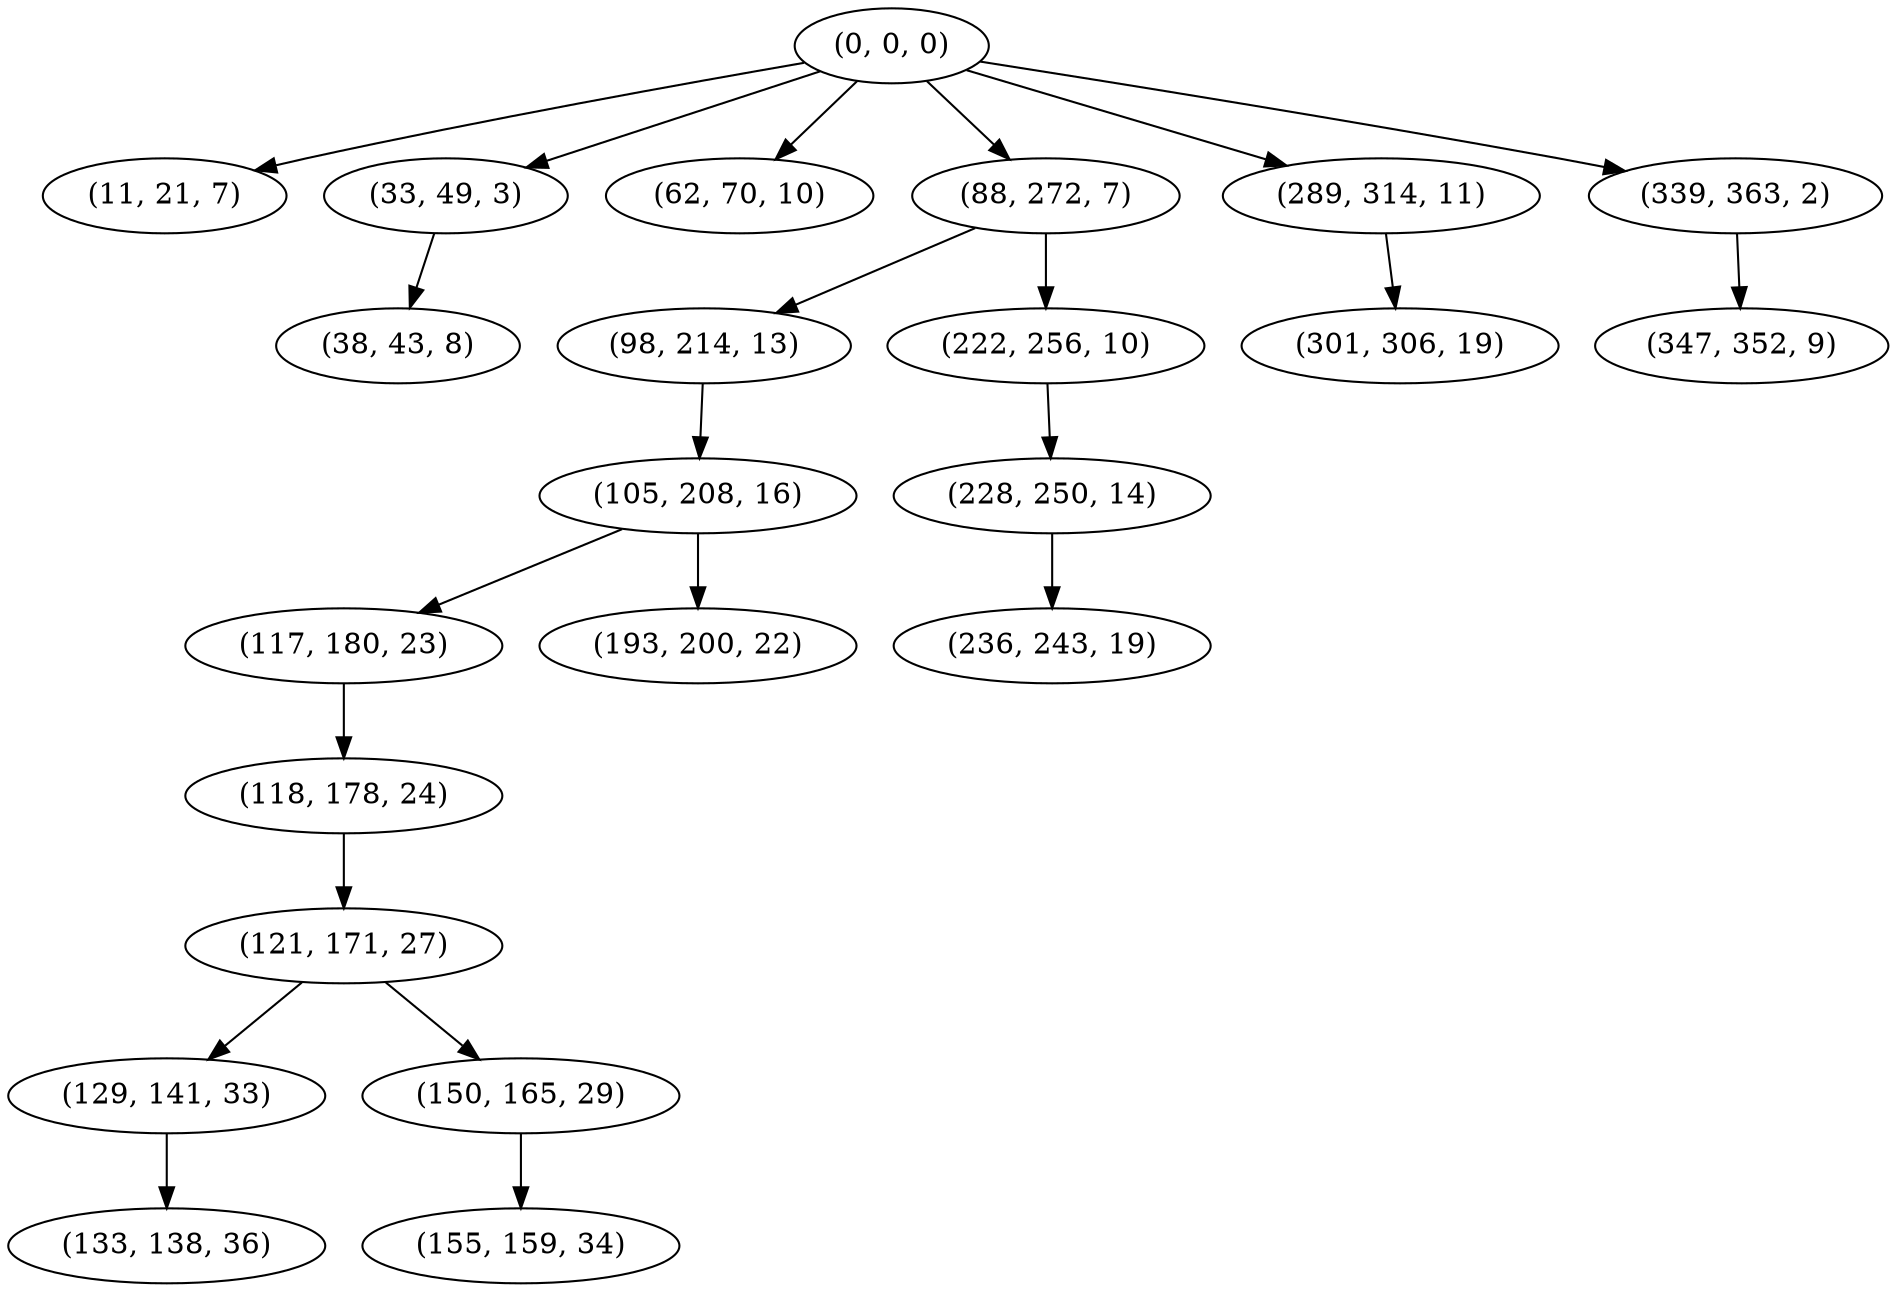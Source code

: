 digraph tree {
    "(0, 0, 0)";
    "(11, 21, 7)";
    "(33, 49, 3)";
    "(38, 43, 8)";
    "(62, 70, 10)";
    "(88, 272, 7)";
    "(98, 214, 13)";
    "(105, 208, 16)";
    "(117, 180, 23)";
    "(118, 178, 24)";
    "(121, 171, 27)";
    "(129, 141, 33)";
    "(133, 138, 36)";
    "(150, 165, 29)";
    "(155, 159, 34)";
    "(193, 200, 22)";
    "(222, 256, 10)";
    "(228, 250, 14)";
    "(236, 243, 19)";
    "(289, 314, 11)";
    "(301, 306, 19)";
    "(339, 363, 2)";
    "(347, 352, 9)";
    "(0, 0, 0)" -> "(11, 21, 7)";
    "(0, 0, 0)" -> "(33, 49, 3)";
    "(0, 0, 0)" -> "(62, 70, 10)";
    "(0, 0, 0)" -> "(88, 272, 7)";
    "(0, 0, 0)" -> "(289, 314, 11)";
    "(0, 0, 0)" -> "(339, 363, 2)";
    "(33, 49, 3)" -> "(38, 43, 8)";
    "(88, 272, 7)" -> "(98, 214, 13)";
    "(88, 272, 7)" -> "(222, 256, 10)";
    "(98, 214, 13)" -> "(105, 208, 16)";
    "(105, 208, 16)" -> "(117, 180, 23)";
    "(105, 208, 16)" -> "(193, 200, 22)";
    "(117, 180, 23)" -> "(118, 178, 24)";
    "(118, 178, 24)" -> "(121, 171, 27)";
    "(121, 171, 27)" -> "(129, 141, 33)";
    "(121, 171, 27)" -> "(150, 165, 29)";
    "(129, 141, 33)" -> "(133, 138, 36)";
    "(150, 165, 29)" -> "(155, 159, 34)";
    "(222, 256, 10)" -> "(228, 250, 14)";
    "(228, 250, 14)" -> "(236, 243, 19)";
    "(289, 314, 11)" -> "(301, 306, 19)";
    "(339, 363, 2)" -> "(347, 352, 9)";
}
